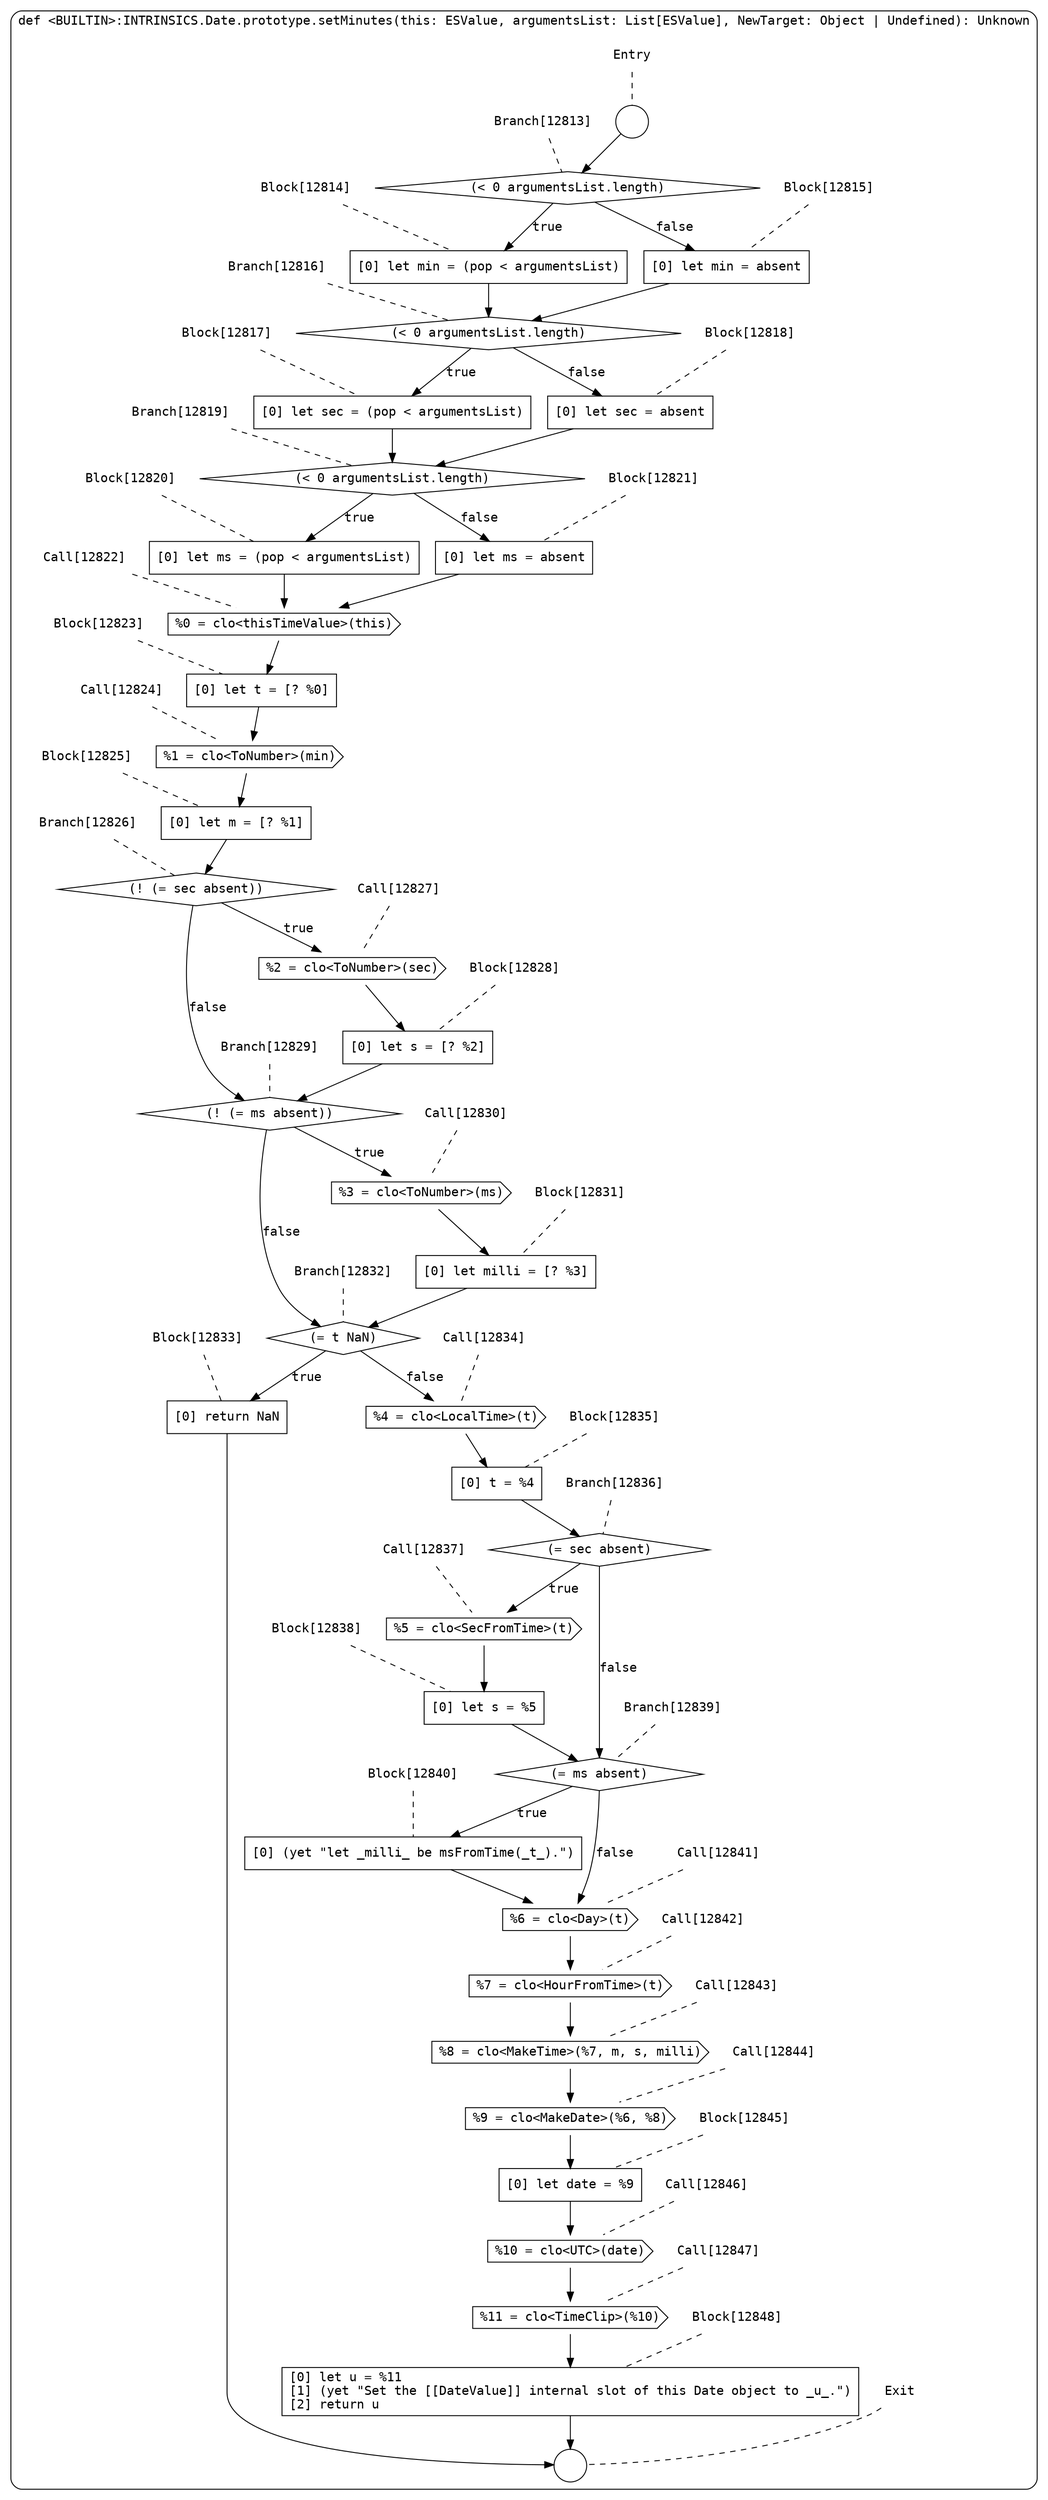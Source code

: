 digraph {
  graph [fontname = "Consolas"]
  node [fontname = "Consolas"]
  edge [fontname = "Consolas"]
  subgraph cluster2141 {
    label = "def <BUILTIN>:INTRINSICS.Date.prototype.setMinutes(this: ESValue, argumentsList: List[ESValue], NewTarget: Object | Undefined): Unknown"
    style = rounded
    cluster2141_entry_name [shape=none, label=<<font color="black">Entry</font>>]
    cluster2141_entry_name -> cluster2141_entry [arrowhead=none, color="black", style=dashed]
    cluster2141_entry [shape=circle label=" " color="black" fillcolor="white" style=filled]
    cluster2141_entry -> node12813 [color="black"]
    cluster2141_exit_name [shape=none, label=<<font color="black">Exit</font>>]
    cluster2141_exit_name -> cluster2141_exit [arrowhead=none, color="black", style=dashed]
    cluster2141_exit [shape=circle label=" " color="black" fillcolor="white" style=filled]
    node12813_name [shape=none, label=<<font color="black">Branch[12813]</font>>]
    node12813_name -> node12813 [arrowhead=none, color="black", style=dashed]
    node12813 [shape=diamond, label=<<font color="black">(&lt; 0 argumentsList.length)</font>> color="black" fillcolor="white", style=filled]
    node12813 -> node12814 [label=<<font color="black">true</font>> color="black"]
    node12813 -> node12815 [label=<<font color="black">false</font>> color="black"]
    node12814_name [shape=none, label=<<font color="black">Block[12814]</font>>]
    node12814_name -> node12814 [arrowhead=none, color="black", style=dashed]
    node12814 [shape=box, label=<<font color="black">[0] let min = (pop &lt; argumentsList)<BR ALIGN="LEFT"/></font>> color="black" fillcolor="white", style=filled]
    node12814 -> node12816 [color="black"]
    node12815_name [shape=none, label=<<font color="black">Block[12815]</font>>]
    node12815_name -> node12815 [arrowhead=none, color="black", style=dashed]
    node12815 [shape=box, label=<<font color="black">[0] let min = absent<BR ALIGN="LEFT"/></font>> color="black" fillcolor="white", style=filled]
    node12815 -> node12816 [color="black"]
    node12816_name [shape=none, label=<<font color="black">Branch[12816]</font>>]
    node12816_name -> node12816 [arrowhead=none, color="black", style=dashed]
    node12816 [shape=diamond, label=<<font color="black">(&lt; 0 argumentsList.length)</font>> color="black" fillcolor="white", style=filled]
    node12816 -> node12817 [label=<<font color="black">true</font>> color="black"]
    node12816 -> node12818 [label=<<font color="black">false</font>> color="black"]
    node12817_name [shape=none, label=<<font color="black">Block[12817]</font>>]
    node12817_name -> node12817 [arrowhead=none, color="black", style=dashed]
    node12817 [shape=box, label=<<font color="black">[0] let sec = (pop &lt; argumentsList)<BR ALIGN="LEFT"/></font>> color="black" fillcolor="white", style=filled]
    node12817 -> node12819 [color="black"]
    node12818_name [shape=none, label=<<font color="black">Block[12818]</font>>]
    node12818_name -> node12818 [arrowhead=none, color="black", style=dashed]
    node12818 [shape=box, label=<<font color="black">[0] let sec = absent<BR ALIGN="LEFT"/></font>> color="black" fillcolor="white", style=filled]
    node12818 -> node12819 [color="black"]
    node12819_name [shape=none, label=<<font color="black">Branch[12819]</font>>]
    node12819_name -> node12819 [arrowhead=none, color="black", style=dashed]
    node12819 [shape=diamond, label=<<font color="black">(&lt; 0 argumentsList.length)</font>> color="black" fillcolor="white", style=filled]
    node12819 -> node12820 [label=<<font color="black">true</font>> color="black"]
    node12819 -> node12821 [label=<<font color="black">false</font>> color="black"]
    node12820_name [shape=none, label=<<font color="black">Block[12820]</font>>]
    node12820_name -> node12820 [arrowhead=none, color="black", style=dashed]
    node12820 [shape=box, label=<<font color="black">[0] let ms = (pop &lt; argumentsList)<BR ALIGN="LEFT"/></font>> color="black" fillcolor="white", style=filled]
    node12820 -> node12822 [color="black"]
    node12821_name [shape=none, label=<<font color="black">Block[12821]</font>>]
    node12821_name -> node12821 [arrowhead=none, color="black", style=dashed]
    node12821 [shape=box, label=<<font color="black">[0] let ms = absent<BR ALIGN="LEFT"/></font>> color="black" fillcolor="white", style=filled]
    node12821 -> node12822 [color="black"]
    node12822_name [shape=none, label=<<font color="black">Call[12822]</font>>]
    node12822_name -> node12822 [arrowhead=none, color="black", style=dashed]
    node12822 [shape=cds, label=<<font color="black">%0 = clo&lt;thisTimeValue&gt;(this)</font>> color="black" fillcolor="white", style=filled]
    node12822 -> node12823 [color="black"]
    node12823_name [shape=none, label=<<font color="black">Block[12823]</font>>]
    node12823_name -> node12823 [arrowhead=none, color="black", style=dashed]
    node12823 [shape=box, label=<<font color="black">[0] let t = [? %0]<BR ALIGN="LEFT"/></font>> color="black" fillcolor="white", style=filled]
    node12823 -> node12824 [color="black"]
    node12824_name [shape=none, label=<<font color="black">Call[12824]</font>>]
    node12824_name -> node12824 [arrowhead=none, color="black", style=dashed]
    node12824 [shape=cds, label=<<font color="black">%1 = clo&lt;ToNumber&gt;(min)</font>> color="black" fillcolor="white", style=filled]
    node12824 -> node12825 [color="black"]
    node12825_name [shape=none, label=<<font color="black">Block[12825]</font>>]
    node12825_name -> node12825 [arrowhead=none, color="black", style=dashed]
    node12825 [shape=box, label=<<font color="black">[0] let m = [? %1]<BR ALIGN="LEFT"/></font>> color="black" fillcolor="white", style=filled]
    node12825 -> node12826 [color="black"]
    node12826_name [shape=none, label=<<font color="black">Branch[12826]</font>>]
    node12826_name -> node12826 [arrowhead=none, color="black", style=dashed]
    node12826 [shape=diamond, label=<<font color="black">(! (= sec absent))</font>> color="black" fillcolor="white", style=filled]
    node12826 -> node12827 [label=<<font color="black">true</font>> color="black"]
    node12826 -> node12829 [label=<<font color="black">false</font>> color="black"]
    node12827_name [shape=none, label=<<font color="black">Call[12827]</font>>]
    node12827_name -> node12827 [arrowhead=none, color="black", style=dashed]
    node12827 [shape=cds, label=<<font color="black">%2 = clo&lt;ToNumber&gt;(sec)</font>> color="black" fillcolor="white", style=filled]
    node12827 -> node12828 [color="black"]
    node12829_name [shape=none, label=<<font color="black">Branch[12829]</font>>]
    node12829_name -> node12829 [arrowhead=none, color="black", style=dashed]
    node12829 [shape=diamond, label=<<font color="black">(! (= ms absent))</font>> color="black" fillcolor="white", style=filled]
    node12829 -> node12830 [label=<<font color="black">true</font>> color="black"]
    node12829 -> node12832 [label=<<font color="black">false</font>> color="black"]
    node12828_name [shape=none, label=<<font color="black">Block[12828]</font>>]
    node12828_name -> node12828 [arrowhead=none, color="black", style=dashed]
    node12828 [shape=box, label=<<font color="black">[0] let s = [? %2]<BR ALIGN="LEFT"/></font>> color="black" fillcolor="white", style=filled]
    node12828 -> node12829 [color="black"]
    node12830_name [shape=none, label=<<font color="black">Call[12830]</font>>]
    node12830_name -> node12830 [arrowhead=none, color="black", style=dashed]
    node12830 [shape=cds, label=<<font color="black">%3 = clo&lt;ToNumber&gt;(ms)</font>> color="black" fillcolor="white", style=filled]
    node12830 -> node12831 [color="black"]
    node12832_name [shape=none, label=<<font color="black">Branch[12832]</font>>]
    node12832_name -> node12832 [arrowhead=none, color="black", style=dashed]
    node12832 [shape=diamond, label=<<font color="black">(= t NaN)</font>> color="black" fillcolor="white", style=filled]
    node12832 -> node12833 [label=<<font color="black">true</font>> color="black"]
    node12832 -> node12834 [label=<<font color="black">false</font>> color="black"]
    node12831_name [shape=none, label=<<font color="black">Block[12831]</font>>]
    node12831_name -> node12831 [arrowhead=none, color="black", style=dashed]
    node12831 [shape=box, label=<<font color="black">[0] let milli = [? %3]<BR ALIGN="LEFT"/></font>> color="black" fillcolor="white", style=filled]
    node12831 -> node12832 [color="black"]
    node12833_name [shape=none, label=<<font color="black">Block[12833]</font>>]
    node12833_name -> node12833 [arrowhead=none, color="black", style=dashed]
    node12833 [shape=box, label=<<font color="black">[0] return NaN<BR ALIGN="LEFT"/></font>> color="black" fillcolor="white", style=filled]
    node12833 -> cluster2141_exit [color="black"]
    node12834_name [shape=none, label=<<font color="black">Call[12834]</font>>]
    node12834_name -> node12834 [arrowhead=none, color="black", style=dashed]
    node12834 [shape=cds, label=<<font color="black">%4 = clo&lt;LocalTime&gt;(t)</font>> color="black" fillcolor="white", style=filled]
    node12834 -> node12835 [color="black"]
    node12835_name [shape=none, label=<<font color="black">Block[12835]</font>>]
    node12835_name -> node12835 [arrowhead=none, color="black", style=dashed]
    node12835 [shape=box, label=<<font color="black">[0] t = %4<BR ALIGN="LEFT"/></font>> color="black" fillcolor="white", style=filled]
    node12835 -> node12836 [color="black"]
    node12836_name [shape=none, label=<<font color="black">Branch[12836]</font>>]
    node12836_name -> node12836 [arrowhead=none, color="black", style=dashed]
    node12836 [shape=diamond, label=<<font color="black">(= sec absent)</font>> color="black" fillcolor="white", style=filled]
    node12836 -> node12837 [label=<<font color="black">true</font>> color="black"]
    node12836 -> node12839 [label=<<font color="black">false</font>> color="black"]
    node12837_name [shape=none, label=<<font color="black">Call[12837]</font>>]
    node12837_name -> node12837 [arrowhead=none, color="black", style=dashed]
    node12837 [shape=cds, label=<<font color="black">%5 = clo&lt;SecFromTime&gt;(t)</font>> color="black" fillcolor="white", style=filled]
    node12837 -> node12838 [color="black"]
    node12839_name [shape=none, label=<<font color="black">Branch[12839]</font>>]
    node12839_name -> node12839 [arrowhead=none, color="black", style=dashed]
    node12839 [shape=diamond, label=<<font color="black">(= ms absent)</font>> color="black" fillcolor="white", style=filled]
    node12839 -> node12840 [label=<<font color="black">true</font>> color="black"]
    node12839 -> node12841 [label=<<font color="black">false</font>> color="black"]
    node12838_name [shape=none, label=<<font color="black">Block[12838]</font>>]
    node12838_name -> node12838 [arrowhead=none, color="black", style=dashed]
    node12838 [shape=box, label=<<font color="black">[0] let s = %5<BR ALIGN="LEFT"/></font>> color="black" fillcolor="white", style=filled]
    node12838 -> node12839 [color="black"]
    node12840_name [shape=none, label=<<font color="black">Block[12840]</font>>]
    node12840_name -> node12840 [arrowhead=none, color="black", style=dashed]
    node12840 [shape=box, label=<<font color="black">[0] (yet &quot;let _milli_ be msFromTime(_t_).&quot;)<BR ALIGN="LEFT"/></font>> color="black" fillcolor="white", style=filled]
    node12840 -> node12841 [color="black"]
    node12841_name [shape=none, label=<<font color="black">Call[12841]</font>>]
    node12841_name -> node12841 [arrowhead=none, color="black", style=dashed]
    node12841 [shape=cds, label=<<font color="black">%6 = clo&lt;Day&gt;(t)</font>> color="black" fillcolor="white", style=filled]
    node12841 -> node12842 [color="black"]
    node12842_name [shape=none, label=<<font color="black">Call[12842]</font>>]
    node12842_name -> node12842 [arrowhead=none, color="black", style=dashed]
    node12842 [shape=cds, label=<<font color="black">%7 = clo&lt;HourFromTime&gt;(t)</font>> color="black" fillcolor="white", style=filled]
    node12842 -> node12843 [color="black"]
    node12843_name [shape=none, label=<<font color="black">Call[12843]</font>>]
    node12843_name -> node12843 [arrowhead=none, color="black", style=dashed]
    node12843 [shape=cds, label=<<font color="black">%8 = clo&lt;MakeTime&gt;(%7, m, s, milli)</font>> color="black" fillcolor="white", style=filled]
    node12843 -> node12844 [color="black"]
    node12844_name [shape=none, label=<<font color="black">Call[12844]</font>>]
    node12844_name -> node12844 [arrowhead=none, color="black", style=dashed]
    node12844 [shape=cds, label=<<font color="black">%9 = clo&lt;MakeDate&gt;(%6, %8)</font>> color="black" fillcolor="white", style=filled]
    node12844 -> node12845 [color="black"]
    node12845_name [shape=none, label=<<font color="black">Block[12845]</font>>]
    node12845_name -> node12845 [arrowhead=none, color="black", style=dashed]
    node12845 [shape=box, label=<<font color="black">[0] let date = %9<BR ALIGN="LEFT"/></font>> color="black" fillcolor="white", style=filled]
    node12845 -> node12846 [color="black"]
    node12846_name [shape=none, label=<<font color="black">Call[12846]</font>>]
    node12846_name -> node12846 [arrowhead=none, color="black", style=dashed]
    node12846 [shape=cds, label=<<font color="black">%10 = clo&lt;UTC&gt;(date)</font>> color="black" fillcolor="white", style=filled]
    node12846 -> node12847 [color="black"]
    node12847_name [shape=none, label=<<font color="black">Call[12847]</font>>]
    node12847_name -> node12847 [arrowhead=none, color="black", style=dashed]
    node12847 [shape=cds, label=<<font color="black">%11 = clo&lt;TimeClip&gt;(%10)</font>> color="black" fillcolor="white", style=filled]
    node12847 -> node12848 [color="black"]
    node12848_name [shape=none, label=<<font color="black">Block[12848]</font>>]
    node12848_name -> node12848 [arrowhead=none, color="black", style=dashed]
    node12848 [shape=box, label=<<font color="black">[0] let u = %11<BR ALIGN="LEFT"/>[1] (yet &quot;Set the [[DateValue]] internal slot of this Date object to _u_.&quot;)<BR ALIGN="LEFT"/>[2] return u<BR ALIGN="LEFT"/></font>> color="black" fillcolor="white", style=filled]
    node12848 -> cluster2141_exit [color="black"]
  }
}